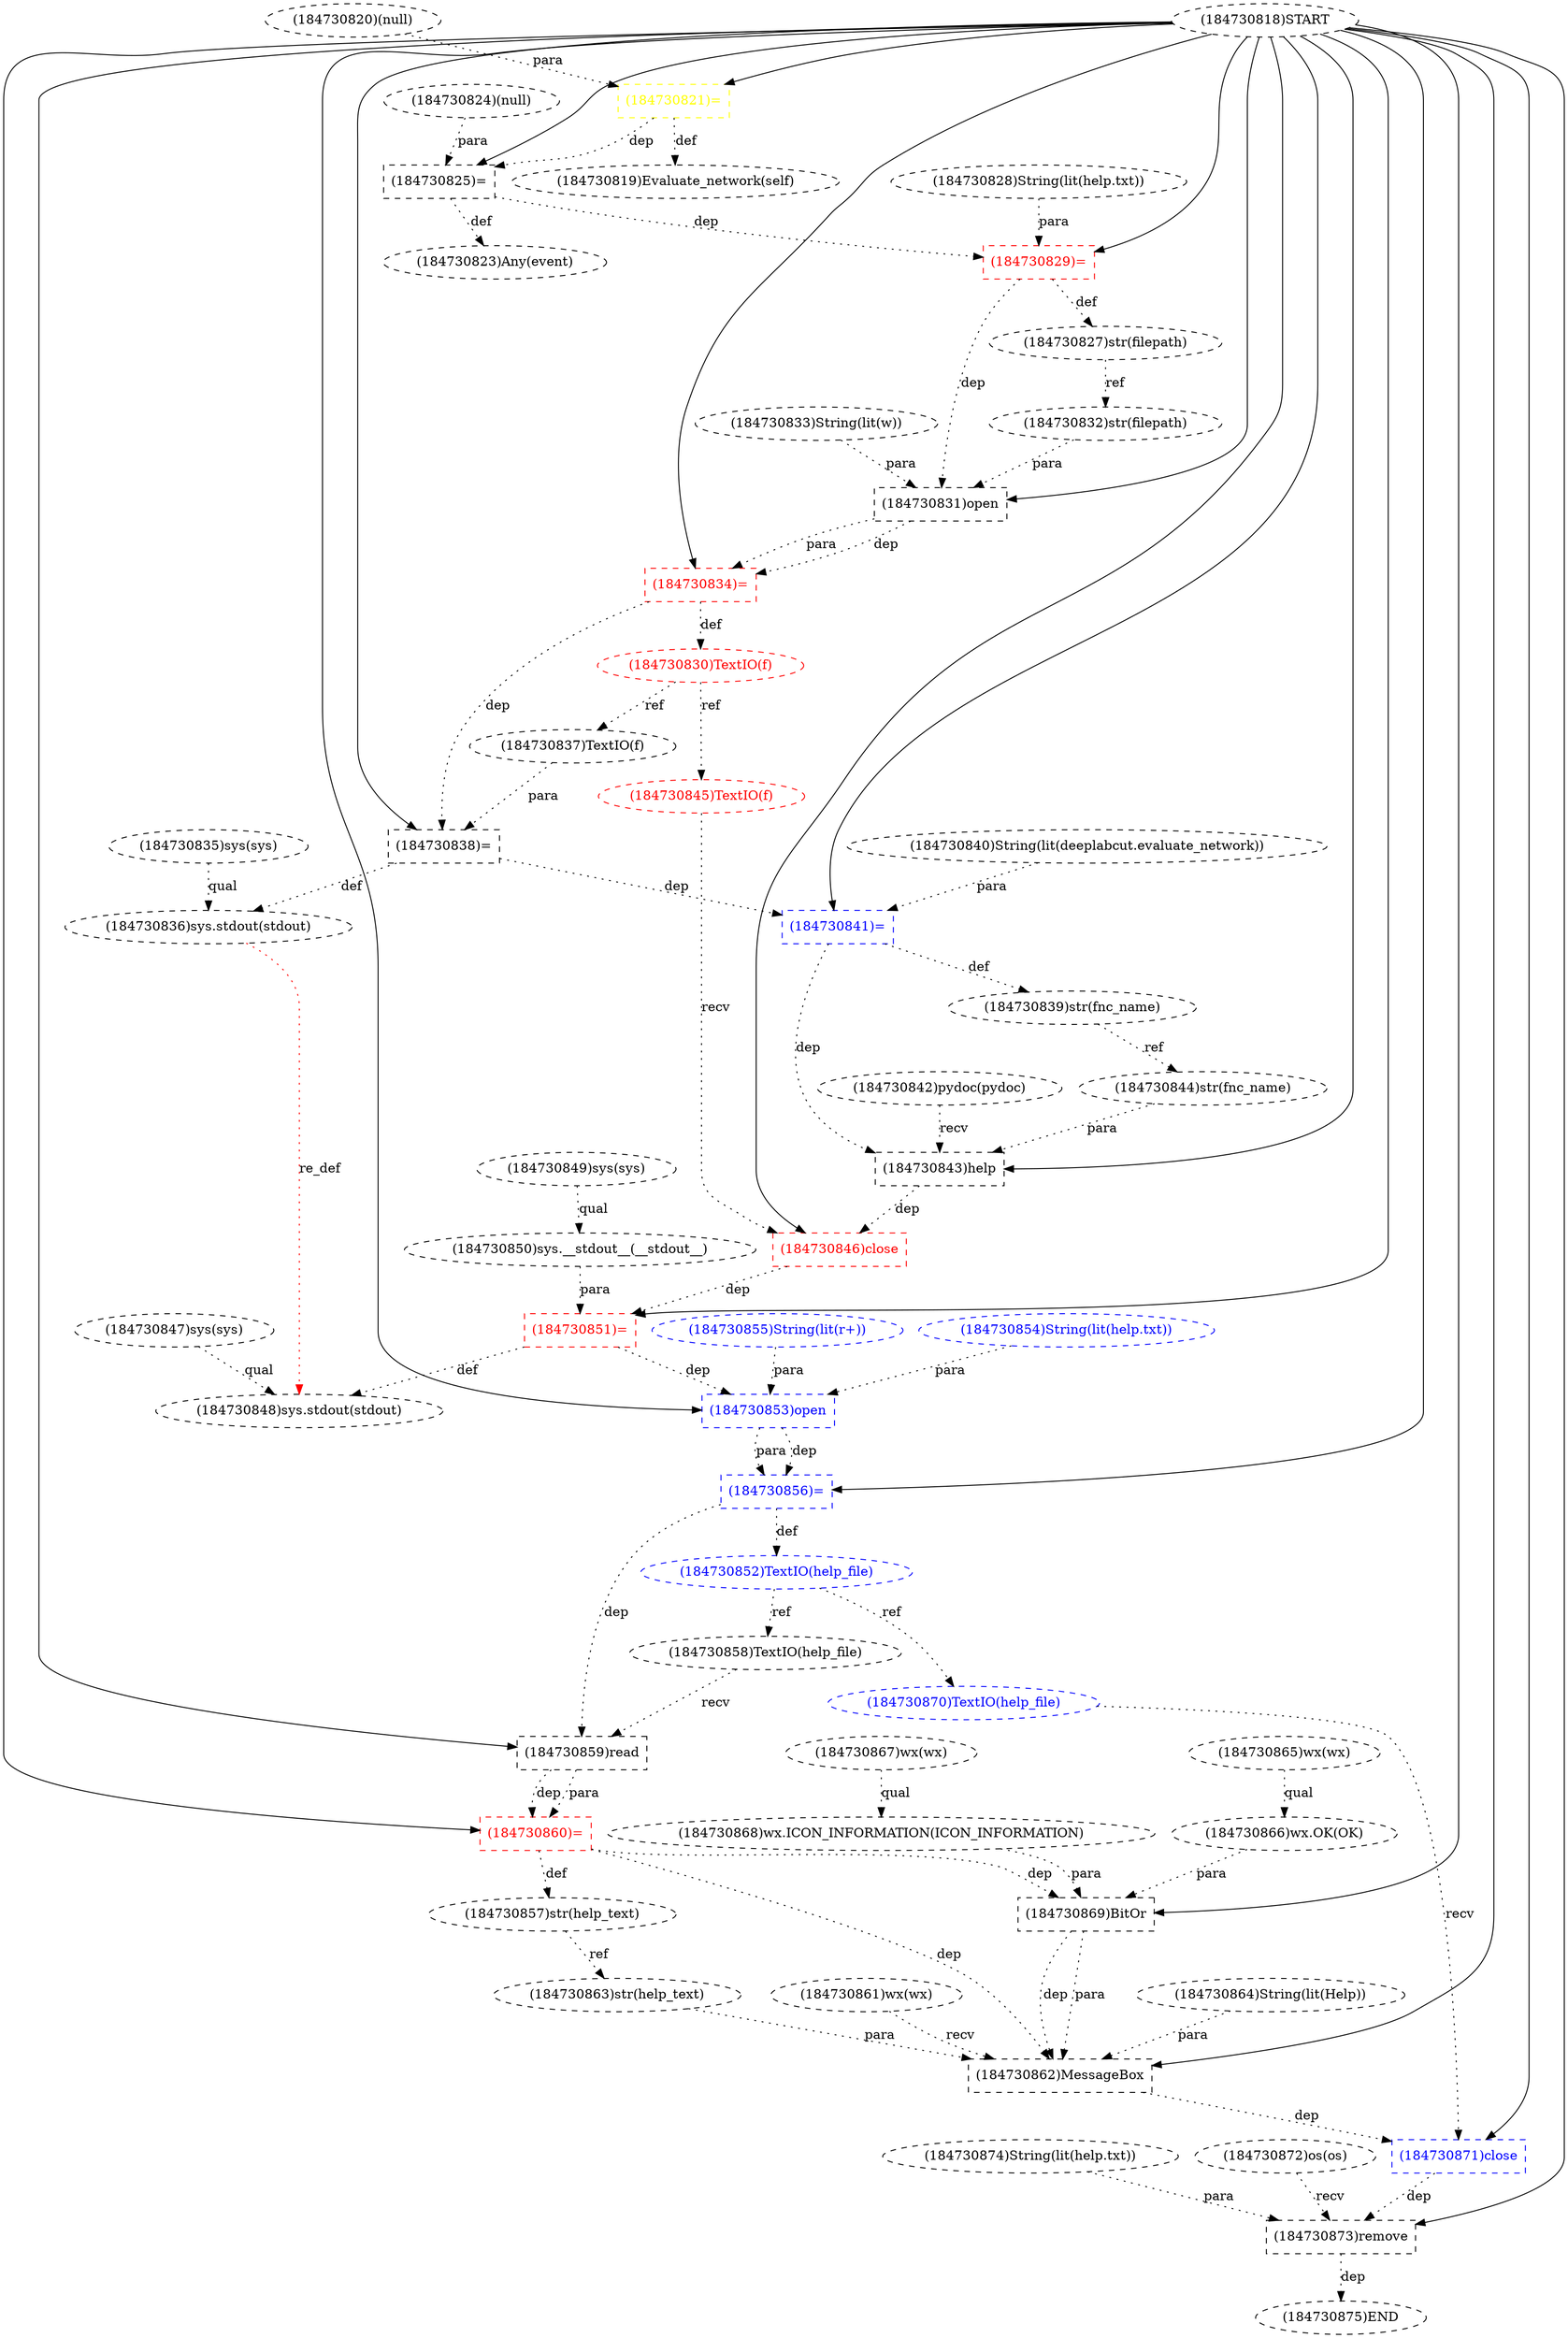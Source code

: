 digraph G {
1 [label="(184730864)String(lit(Help))" shape=ellipse style=dashed]
2 [label="(184730853)open" shape=box style=dashed color=blue fontcolor=blue]
3 [label="(184730820)(null)" shape=ellipse style=dashed]
4 [label="(184730870)TextIO(help_file)" shape=ellipse style=dashed color=blue fontcolor=blue]
5 [label="(184730863)str(help_text)" shape=ellipse style=dashed]
6 [label="(184730842)pydoc(pydoc)" shape=ellipse style=dashed]
7 [label="(184730856)=" shape=box style=dashed color=blue fontcolor=blue]
8 [label="(184730831)open" shape=box style=dashed color=black fontcolor=black]
9 [label="(184730854)String(lit(help.txt))" shape=ellipse style=dashed color=blue fontcolor=blue]
10 [label="(184730852)TextIO(help_file)" shape=ellipse style=dashed color=blue fontcolor=blue]
11 [label="(184730848)sys.stdout(stdout)" shape=ellipse style=dashed]
12 [label="(184730865)wx(wx)" shape=ellipse style=dashed]
13 [label="(184730860)=" shape=box style=dashed color=red fontcolor=red]
14 [label="(184730868)wx.ICON_INFORMATION(ICON_INFORMATION)" shape=ellipse style=dashed]
15 [label="(184730832)str(filepath)" shape=ellipse style=dashed]
16 [label="(184730837)TextIO(f)" shape=ellipse style=dashed]
17 [label="(184730836)sys.stdout(stdout)" shape=ellipse style=dashed]
18 [label="(184730874)String(lit(help.txt))" shape=ellipse style=dashed]
19 [label="(184730850)sys.__stdout__(__stdout__)" shape=ellipse style=dashed]
20 [label="(184730829)=" shape=box style=dashed color=red fontcolor=red]
21 [label="(184730849)sys(sys)" shape=ellipse style=dashed]
22 [label="(184730872)os(os)" shape=ellipse style=dashed]
23 [label="(184730825)=" shape=box style=dashed color=black fontcolor=black]
24 [label="(184730857)str(help_text)" shape=ellipse style=dashed]
25 [label="(184730861)wx(wx)" shape=ellipse style=dashed]
26 [label="(184730845)TextIO(f)" shape=ellipse style=dashed color=red fontcolor=red]
27 [label="(184730839)str(fnc_name)" shape=ellipse style=dashed]
28 [label="(184730875)END" style=dashed]
29 [label="(184730869)BitOr" shape=box style=dashed]
30 [label="(184730821)=" shape=box style=dashed color=yellow fontcolor=yellow]
31 [label="(184730846)close" shape=box style=dashed color=red fontcolor=red]
32 [label="(184730841)=" shape=box style=dashed color=blue fontcolor=blue]
33 [label="(184730834)=" shape=box style=dashed color=red fontcolor=red]
34 [label="(184730835)sys(sys)" shape=ellipse style=dashed]
35 [label="(184730840)String(lit(deeplabcut.evaluate_network))" shape=ellipse style=dashed]
36 [label="(184730827)str(filepath)" shape=ellipse style=dashed]
37 [label="(184730830)TextIO(f)" shape=ellipse style=dashed color=red fontcolor=red]
38 [label="(184730862)MessageBox" shape=box style=dashed]
39 [label="(184730858)TextIO(help_file)" shape=ellipse style=dashed]
40 [label="(184730866)wx.OK(OK)" shape=ellipse style=dashed]
41 [label="(184730851)=" shape=box style=dashed color=red fontcolor=red]
42 [label="(184730833)String(lit(w))" shape=ellipse style=dashed color=black fontcolor=black]
43 [label="(184730844)str(fnc_name)" shape=ellipse style=dashed]
44 [label="(184730859)read" shape=box style=dashed]
45 [label="(184730819)Evaluate_network(self)" shape=ellipse style=dashed]
46 [label="(184730823)Any(event)" shape=ellipse style=dashed]
47 [label="(184730838)=" shape=box style=dashed color=black fontcolor=black]
48 [label="(184730871)close" shape=box style=dashed color=blue fontcolor=blue]
49 [label="(184730828)String(lit(help.txt))" shape=ellipse style=dashed]
50 [label="(184730847)sys(sys)" shape=ellipse style=dashed]
51 [label="(184730873)remove" shape=box style=dashed]
52 [label="(184730818)START" style=dashed]
53 [label="(184730843)help" shape=box style=dashed]
54 [label="(184730824)(null)" shape=ellipse style=dashed]
55 [label="(184730855)String(lit(r+))" shape=ellipse style=dashed color=blue fontcolor=blue]
56 [label="(184730867)wx(wx)" shape=ellipse style=dashed]
52 -> 2 [label="" style=solid];
9 -> 2 [label="para" style=dotted];
55 -> 2 [label="para" style=dotted];
41 -> 2 [label="dep" style=dotted];
10 -> 4 [label="ref" style=dotted];
24 -> 5 [label="ref" style=dotted];
52 -> 7 [label="" style=solid];
2 -> 7 [label="dep" style=dotted];
2 -> 7 [label="para" style=dotted];
52 -> 8 [label="" style=solid];
15 -> 8 [label="para" style=dotted];
42 -> 8 [label="para" style=dotted];
20 -> 8 [label="dep" style=dotted];
7 -> 10 [label="def" style=dotted];
50 -> 11 [label="qual" style=dotted];
41 -> 11 [label="def" style=dotted];
17 -> 11 [label="re_def" style=dotted color=red];
52 -> 13 [label="" style=solid];
44 -> 13 [label="dep" style=dotted];
44 -> 13 [label="para" style=dotted];
56 -> 14 [label="qual" style=dotted];
36 -> 15 [label="ref" style=dotted];
37 -> 16 [label="ref" style=dotted];
34 -> 17 [label="qual" style=dotted];
47 -> 17 [label="def" style=dotted];
21 -> 19 [label="qual" style=dotted];
52 -> 20 [label="" style=solid];
49 -> 20 [label="para" style=dotted];
23 -> 20 [label="dep" style=dotted];
52 -> 23 [label="" style=solid];
54 -> 23 [label="para" style=dotted];
30 -> 23 [label="dep" style=dotted];
13 -> 24 [label="def" style=dotted];
37 -> 26 [label="ref" style=dotted];
32 -> 27 [label="def" style=dotted];
51 -> 28 [label="dep" style=dotted];
52 -> 29 [label="" style=solid];
40 -> 29 [label="para" style=dotted];
14 -> 29 [label="para" style=dotted];
13 -> 29 [label="dep" style=dotted];
52 -> 30 [label="" style=solid];
3 -> 30 [label="para" style=dotted];
52 -> 31 [label="" style=solid];
26 -> 31 [label="recv" style=dotted];
53 -> 31 [label="dep" style=dotted];
52 -> 32 [label="" style=solid];
35 -> 32 [label="para" style=dotted];
47 -> 32 [label="dep" style=dotted];
52 -> 33 [label="" style=solid];
8 -> 33 [label="dep" style=dotted];
8 -> 33 [label="para" style=dotted];
20 -> 36 [label="def" style=dotted];
33 -> 37 [label="def" style=dotted];
52 -> 38 [label="" style=solid];
25 -> 38 [label="recv" style=dotted];
5 -> 38 [label="para" style=dotted];
1 -> 38 [label="para" style=dotted];
29 -> 38 [label="dep" style=dotted];
29 -> 38 [label="para" style=dotted];
13 -> 38 [label="dep" style=dotted];
10 -> 39 [label="ref" style=dotted];
12 -> 40 [label="qual" style=dotted];
52 -> 41 [label="" style=solid];
19 -> 41 [label="para" style=dotted];
31 -> 41 [label="dep" style=dotted];
27 -> 43 [label="ref" style=dotted];
52 -> 44 [label="" style=solid];
39 -> 44 [label="recv" style=dotted];
7 -> 44 [label="dep" style=dotted];
30 -> 45 [label="def" style=dotted];
23 -> 46 [label="def" style=dotted];
52 -> 47 [label="" style=solid];
16 -> 47 [label="para" style=dotted];
33 -> 47 [label="dep" style=dotted];
52 -> 48 [label="" style=solid];
4 -> 48 [label="recv" style=dotted];
38 -> 48 [label="dep" style=dotted];
52 -> 51 [label="" style=solid];
22 -> 51 [label="recv" style=dotted];
18 -> 51 [label="para" style=dotted];
48 -> 51 [label="dep" style=dotted];
52 -> 53 [label="" style=solid];
6 -> 53 [label="recv" style=dotted];
43 -> 53 [label="para" style=dotted];
32 -> 53 [label="dep" style=dotted];
}